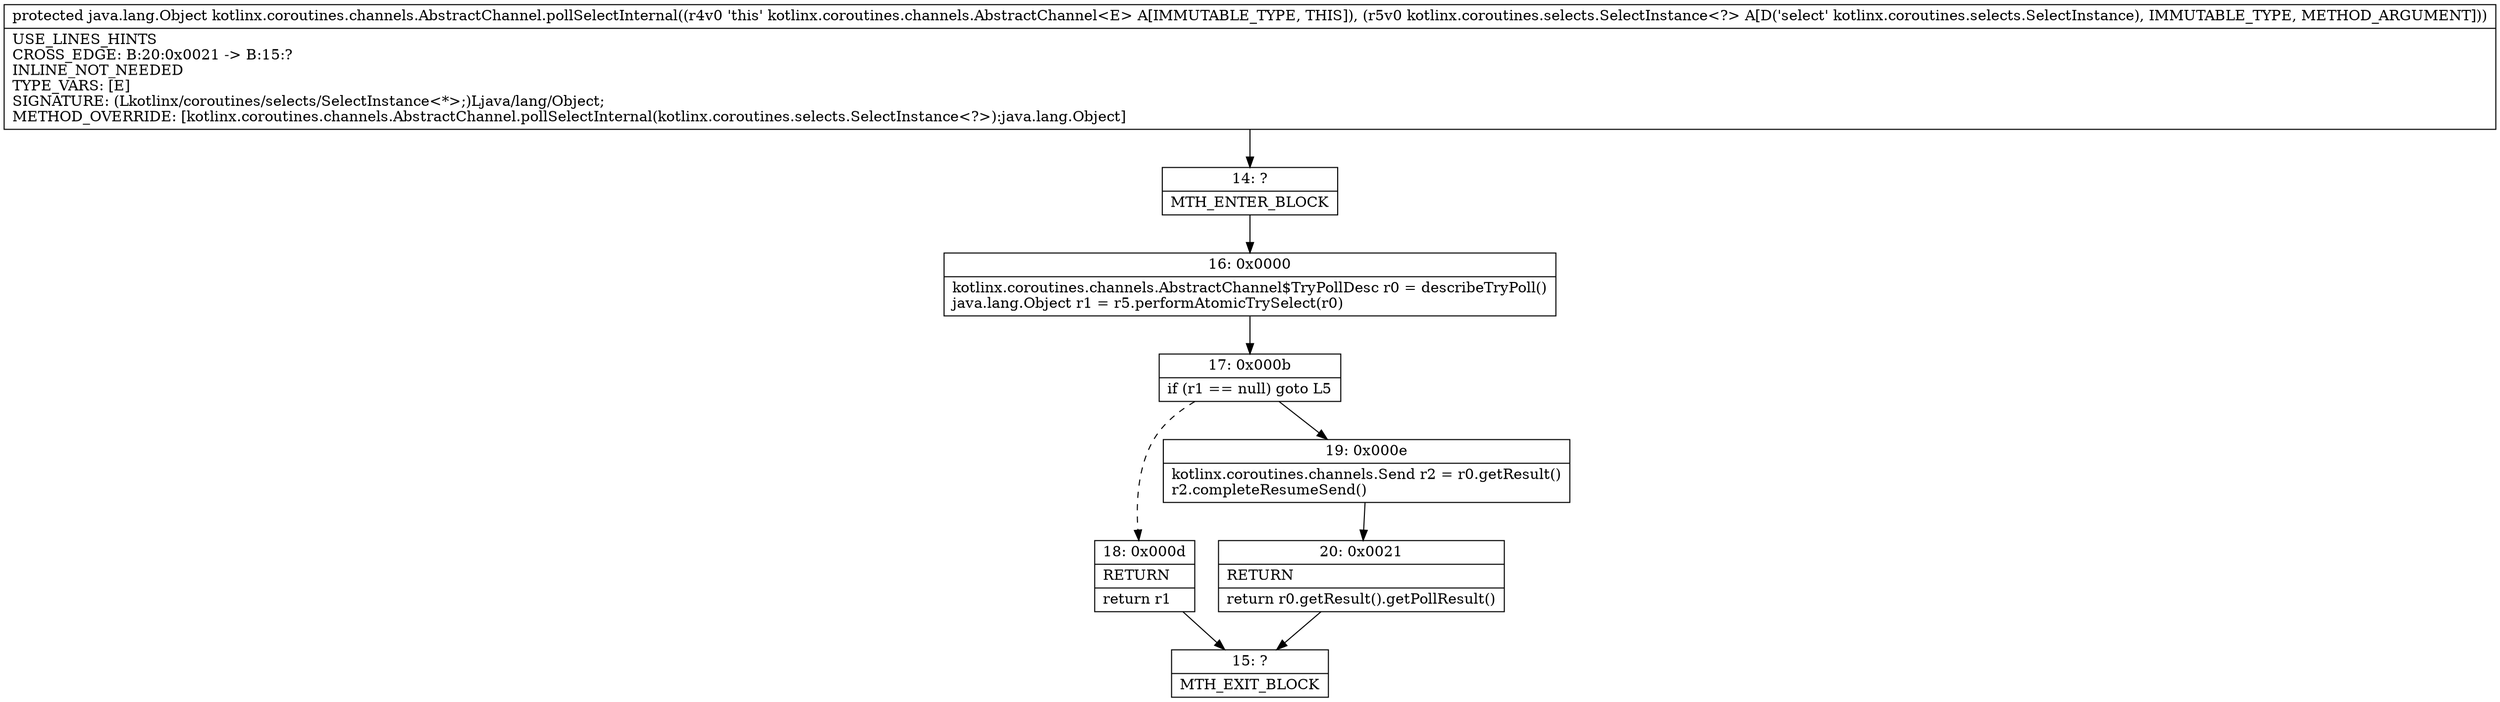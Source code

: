 digraph "CFG forkotlinx.coroutines.channels.AbstractChannel.pollSelectInternal(Lkotlinx\/coroutines\/selects\/SelectInstance;)Ljava\/lang\/Object;" {
Node_14 [shape=record,label="{14\:\ ?|MTH_ENTER_BLOCK\l}"];
Node_16 [shape=record,label="{16\:\ 0x0000|kotlinx.coroutines.channels.AbstractChannel$TryPollDesc r0 = describeTryPoll()\ljava.lang.Object r1 = r5.performAtomicTrySelect(r0)\l}"];
Node_17 [shape=record,label="{17\:\ 0x000b|if (r1 == null) goto L5\l}"];
Node_18 [shape=record,label="{18\:\ 0x000d|RETURN\l|return r1\l}"];
Node_15 [shape=record,label="{15\:\ ?|MTH_EXIT_BLOCK\l}"];
Node_19 [shape=record,label="{19\:\ 0x000e|kotlinx.coroutines.channels.Send r2 = r0.getResult()\lr2.completeResumeSend()\l}"];
Node_20 [shape=record,label="{20\:\ 0x0021|RETURN\l|return r0.getResult().getPollResult()\l}"];
MethodNode[shape=record,label="{protected java.lang.Object kotlinx.coroutines.channels.AbstractChannel.pollSelectInternal((r4v0 'this' kotlinx.coroutines.channels.AbstractChannel\<E\> A[IMMUTABLE_TYPE, THIS]), (r5v0 kotlinx.coroutines.selects.SelectInstance\<?\> A[D('select' kotlinx.coroutines.selects.SelectInstance), IMMUTABLE_TYPE, METHOD_ARGUMENT]))  | USE_LINES_HINTS\lCROSS_EDGE: B:20:0x0021 \-\> B:15:?\lINLINE_NOT_NEEDED\lTYPE_VARS: [E]\lSIGNATURE: (Lkotlinx\/coroutines\/selects\/SelectInstance\<*\>;)Ljava\/lang\/Object;\lMETHOD_OVERRIDE: [kotlinx.coroutines.channels.AbstractChannel.pollSelectInternal(kotlinx.coroutines.selects.SelectInstance\<?\>):java.lang.Object]\l}"];
MethodNode -> Node_14;Node_14 -> Node_16;
Node_16 -> Node_17;
Node_17 -> Node_18[style=dashed];
Node_17 -> Node_19;
Node_18 -> Node_15;
Node_19 -> Node_20;
Node_20 -> Node_15;
}

